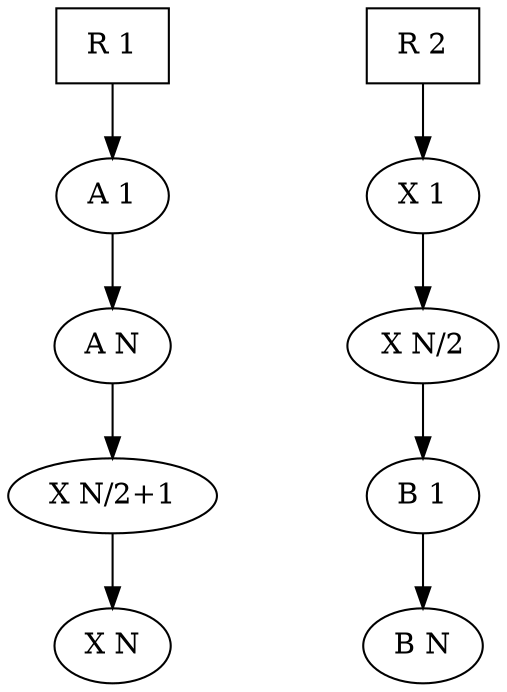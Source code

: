 // tuto : http://www.tonyballantyne.com/graphs.html
// doc : http://graphviz.org/pdf/dotguide.pdf
// doc attribut : www.graphviz.org/doc/info/attrs.html 


digraph plan{
    nodesep=1.0 // increases the separation between nodes
    //node [shape=circle, fontname="Verdana"]

    R1 [label="R 1", shape=box]
    R2 [label="R 2", shape=box]
    
    A_1 [label="A 1"]
    A_N [label="A N"]
    B_1 [label="B 1"]
    B_N [label="B N"]
    X_1 [label="X 1"]
    X_N2 [label="X N/2"]
    X_N21 [label="X N/2+1"]
    X_N [label="X N"]

    R1 -> A_1 -> A_N -> X_N21 -> X_N
    R2 -> X_1 -> X_N2 -> B_1 -> B_N

}
